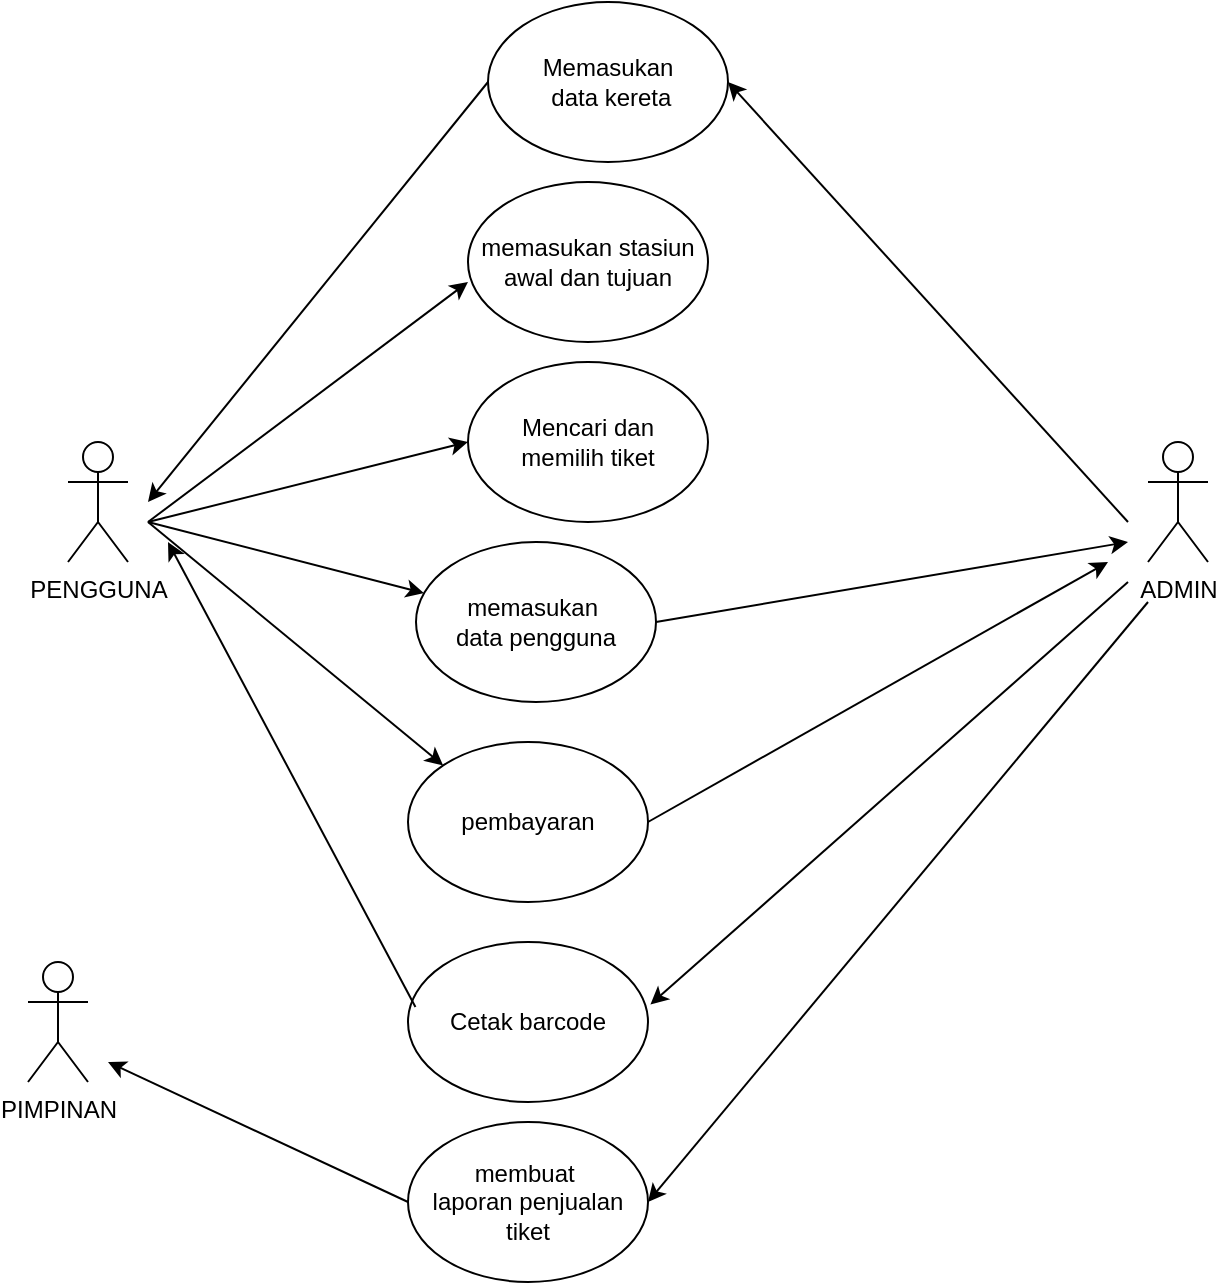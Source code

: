 <mxfile version="22.1.0" type="device">
  <diagram name="Halaman-1" id="03vcWFel0aDOdsUAdJG1">
    <mxGraphModel dx="890" dy="2149" grid="1" gridSize="10" guides="1" tooltips="1" connect="1" arrows="1" fold="1" page="1" pageScale="1" pageWidth="827" pageHeight="1169" math="0" shadow="0">
      <root>
        <mxCell id="0" />
        <mxCell id="1" parent="0" />
        <mxCell id="DQAdJZ07NGrPx7TwDnHB-1" value="PENGGUNA" style="shape=umlActor;verticalLabelPosition=bottom;verticalAlign=top;html=1;outlineConnect=0;" parent="1" vertex="1">
          <mxGeometry x="120" y="150" width="30" height="60" as="geometry" />
        </mxCell>
        <mxCell id="DQAdJZ07NGrPx7TwDnHB-2" value="memasukan stasiun&lt;br&gt;awal dan tujuan" style="ellipse;whiteSpace=wrap;html=1;" parent="1" vertex="1">
          <mxGeometry x="320" y="20" width="120" height="80" as="geometry" />
        </mxCell>
        <mxCell id="DQAdJZ07NGrPx7TwDnHB-4" value="Mencari dan&lt;br&gt;memilih tiket" style="ellipse;whiteSpace=wrap;html=1;" parent="1" vertex="1">
          <mxGeometry x="320" y="110" width="120" height="80" as="geometry" />
        </mxCell>
        <mxCell id="DQAdJZ07NGrPx7TwDnHB-5" value="memasukan&amp;nbsp;&lt;br&gt;data pengguna" style="ellipse;whiteSpace=wrap;html=1;" parent="1" vertex="1">
          <mxGeometry x="294" y="200" width="120" height="80" as="geometry" />
        </mxCell>
        <mxCell id="DQAdJZ07NGrPx7TwDnHB-6" value="pembayaran" style="ellipse;whiteSpace=wrap;html=1;" parent="1" vertex="1">
          <mxGeometry x="290" y="300" width="120" height="80" as="geometry" />
        </mxCell>
        <mxCell id="DQAdJZ07NGrPx7TwDnHB-7" value="ADMIN" style="shape=umlActor;verticalLabelPosition=bottom;verticalAlign=top;html=1;outlineConnect=0;" parent="1" vertex="1">
          <mxGeometry x="660" y="150" width="30" height="60" as="geometry" />
        </mxCell>
        <mxCell id="DQAdJZ07NGrPx7TwDnHB-8" value="" style="endArrow=classic;html=1;rounded=0;endFill=1;entryX=0;entryY=0.625;entryDx=0;entryDy=0;entryPerimeter=0;" parent="1" edge="1" target="DQAdJZ07NGrPx7TwDnHB-2">
          <mxGeometry width="50" height="50" relative="1" as="geometry">
            <mxPoint x="160" y="190" as="sourcePoint" />
            <mxPoint x="240" y="110" as="targetPoint" />
          </mxGeometry>
        </mxCell>
        <mxCell id="DQAdJZ07NGrPx7TwDnHB-9" value="" style="endArrow=classic;html=1;rounded=0;entryX=0;entryY=0.5;entryDx=0;entryDy=0;endFill=1;" parent="1" target="DQAdJZ07NGrPx7TwDnHB-4" edge="1">
          <mxGeometry width="50" height="50" relative="1" as="geometry">
            <mxPoint x="160" y="190" as="sourcePoint" />
            <mxPoint x="250" y="120" as="targetPoint" />
          </mxGeometry>
        </mxCell>
        <mxCell id="DQAdJZ07NGrPx7TwDnHB-10" value="" style="endArrow=classic;html=1;rounded=0;endFill=1;" parent="1" target="DQAdJZ07NGrPx7TwDnHB-5" edge="1">
          <mxGeometry width="50" height="50" relative="1" as="geometry">
            <mxPoint x="160" y="190" as="sourcePoint" />
            <mxPoint x="260" y="130" as="targetPoint" />
          </mxGeometry>
        </mxCell>
        <mxCell id="DQAdJZ07NGrPx7TwDnHB-11" value="" style="endArrow=classic;html=1;rounded=0;entryX=0;entryY=0;entryDx=0;entryDy=0;endFill=1;" parent="1" target="DQAdJZ07NGrPx7TwDnHB-6" edge="1">
          <mxGeometry width="50" height="50" relative="1" as="geometry">
            <mxPoint x="160" y="190" as="sourcePoint" />
            <mxPoint x="270" y="140" as="targetPoint" />
          </mxGeometry>
        </mxCell>
        <mxCell id="yDjF_OrvJKq2-0epbgln-2" value="Memasukan&lt;br&gt;&amp;nbsp;data kereta" style="ellipse;whiteSpace=wrap;html=1;" vertex="1" parent="1">
          <mxGeometry x="330" y="-70" width="120" height="80" as="geometry" />
        </mxCell>
        <mxCell id="yDjF_OrvJKq2-0epbgln-3" value="" style="endArrow=classic;html=1;rounded=0;entryX=1;entryY=0.5;entryDx=0;entryDy=0;startArrow=none;startFill=0;endFill=1;" edge="1" parent="1" target="yDjF_OrvJKq2-0epbgln-2">
          <mxGeometry width="50" height="50" relative="1" as="geometry">
            <mxPoint x="650" y="190" as="sourcePoint" />
            <mxPoint x="250" y="120" as="targetPoint" />
          </mxGeometry>
        </mxCell>
        <mxCell id="yDjF_OrvJKq2-0epbgln-5" value="" style="endArrow=none;html=1;rounded=0;entryX=1;entryY=0.5;entryDx=0;entryDy=0;startArrow=classic;startFill=1;endFill=0;" edge="1" parent="1" target="DQAdJZ07NGrPx7TwDnHB-5">
          <mxGeometry width="50" height="50" relative="1" as="geometry">
            <mxPoint x="650" y="200" as="sourcePoint" />
            <mxPoint x="510" y="60" as="targetPoint" />
          </mxGeometry>
        </mxCell>
        <mxCell id="yDjF_OrvJKq2-0epbgln-7" value="" style="endArrow=none;html=1;rounded=0;entryX=1;entryY=0.5;entryDx=0;entryDy=0;startArrow=classic;startFill=1;endFill=0;" edge="1" parent="1" target="DQAdJZ07NGrPx7TwDnHB-6">
          <mxGeometry width="50" height="50" relative="1" as="geometry">
            <mxPoint x="640" y="210" as="sourcePoint" />
            <mxPoint x="424" y="250" as="targetPoint" />
          </mxGeometry>
        </mxCell>
        <mxCell id="yDjF_OrvJKq2-0epbgln-8" value="Cetak barcode&lt;br&gt;" style="ellipse;whiteSpace=wrap;html=1;" vertex="1" parent="1">
          <mxGeometry x="290" y="400" width="120" height="80" as="geometry" />
        </mxCell>
        <mxCell id="yDjF_OrvJKq2-0epbgln-9" value="" style="endArrow=classic;html=1;rounded=0;entryX=1.01;entryY=0.391;entryDx=0;entryDy=0;startArrow=none;startFill=0;endFill=1;entryPerimeter=0;" edge="1" parent="1" target="yDjF_OrvJKq2-0epbgln-8">
          <mxGeometry width="50" height="50" relative="1" as="geometry">
            <mxPoint x="650" y="220" as="sourcePoint" />
            <mxPoint x="420" y="350" as="targetPoint" />
          </mxGeometry>
        </mxCell>
        <mxCell id="yDjF_OrvJKq2-0epbgln-10" value="" style="endArrow=none;html=1;rounded=0;entryX=0.031;entryY=0.406;entryDx=0;entryDy=0;endFill=0;entryPerimeter=0;startArrow=classic;startFill=1;" edge="1" parent="1" target="yDjF_OrvJKq2-0epbgln-8">
          <mxGeometry width="50" height="50" relative="1" as="geometry">
            <mxPoint x="170" y="200" as="sourcePoint" />
            <mxPoint x="318" y="322" as="targetPoint" />
          </mxGeometry>
        </mxCell>
        <mxCell id="yDjF_OrvJKq2-0epbgln-11" value="membuat&amp;nbsp;&lt;br&gt;laporan penjualan&lt;br&gt;tiket&lt;br&gt;" style="ellipse;whiteSpace=wrap;html=1;" vertex="1" parent="1">
          <mxGeometry x="290" y="490" width="120" height="80" as="geometry" />
        </mxCell>
        <mxCell id="yDjF_OrvJKq2-0epbgln-12" value="" style="endArrow=classic;html=1;rounded=0;entryX=1;entryY=0.5;entryDx=0;entryDy=0;startArrow=none;startFill=0;endFill=1;" edge="1" parent="1" target="yDjF_OrvJKq2-0epbgln-11">
          <mxGeometry width="50" height="50" relative="1" as="geometry">
            <mxPoint x="660" y="230" as="sourcePoint" />
            <mxPoint x="421" y="441" as="targetPoint" />
          </mxGeometry>
        </mxCell>
        <mxCell id="yDjF_OrvJKq2-0epbgln-13" value="PIMPINAN&lt;br&gt;" style="shape=umlActor;verticalLabelPosition=bottom;verticalAlign=top;html=1;outlineConnect=0;" vertex="1" parent="1">
          <mxGeometry x="100" y="410" width="30" height="60" as="geometry" />
        </mxCell>
        <mxCell id="yDjF_OrvJKq2-0epbgln-14" value="" style="endArrow=none;html=1;rounded=0;entryX=0;entryY=0.5;entryDx=0;entryDy=0;endFill=0;startArrow=classic;startFill=1;" edge="1" parent="1" target="yDjF_OrvJKq2-0epbgln-11">
          <mxGeometry width="50" height="50" relative="1" as="geometry">
            <mxPoint x="140" y="460" as="sourcePoint" />
            <mxPoint x="304" y="442" as="targetPoint" />
          </mxGeometry>
        </mxCell>
        <mxCell id="yDjF_OrvJKq2-0epbgln-15" value="" style="endArrow=none;html=1;rounded=0;endFill=0;entryX=0;entryY=0.5;entryDx=0;entryDy=0;startArrow=classic;startFill=1;" edge="1" parent="1" target="yDjF_OrvJKq2-0epbgln-2">
          <mxGeometry width="50" height="50" relative="1" as="geometry">
            <mxPoint x="160" y="180" as="sourcePoint" />
            <mxPoint x="330" y="80" as="targetPoint" />
          </mxGeometry>
        </mxCell>
      </root>
    </mxGraphModel>
  </diagram>
</mxfile>
